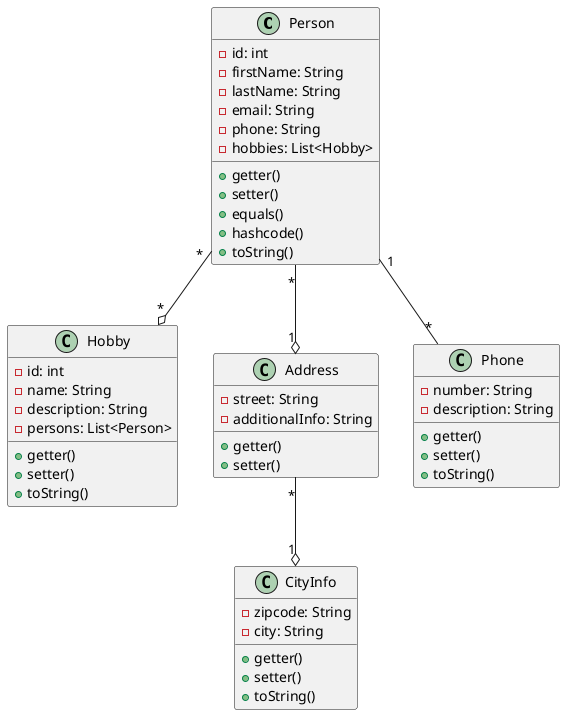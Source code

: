 @startuml
'https://plantuml.com/class-diagram

class Person {
    - id: int
    - firstName: String
    - lastName: String
    - email: String
    - phone: String
    - hobbies: List<Hobby>
    + getter()
    + setter()
    + equals()
    + hashcode()
    + toString()
}
class Hobby {
    - id: int
    - name: String
    - description: String
    - persons: List<Person>
    + getter()
    + setter()
    + toString()
}
class Address {
    - street: String
    - additionalInfo: String
    + getter()
    + setter()
}
class CityInfo {
    - zipcode: String
    - city: String
    + getter()
    + setter()
    + toString()
}
class Phone {
    - number: String
    - description: String
    + getter()
    + setter()
    + toString()
}

Person "*" --o "*" Hobby
Person "*" --o "1" Address
Address "*" --o "1" CityInfo
Person "1" -- "*" Phone

@enduml